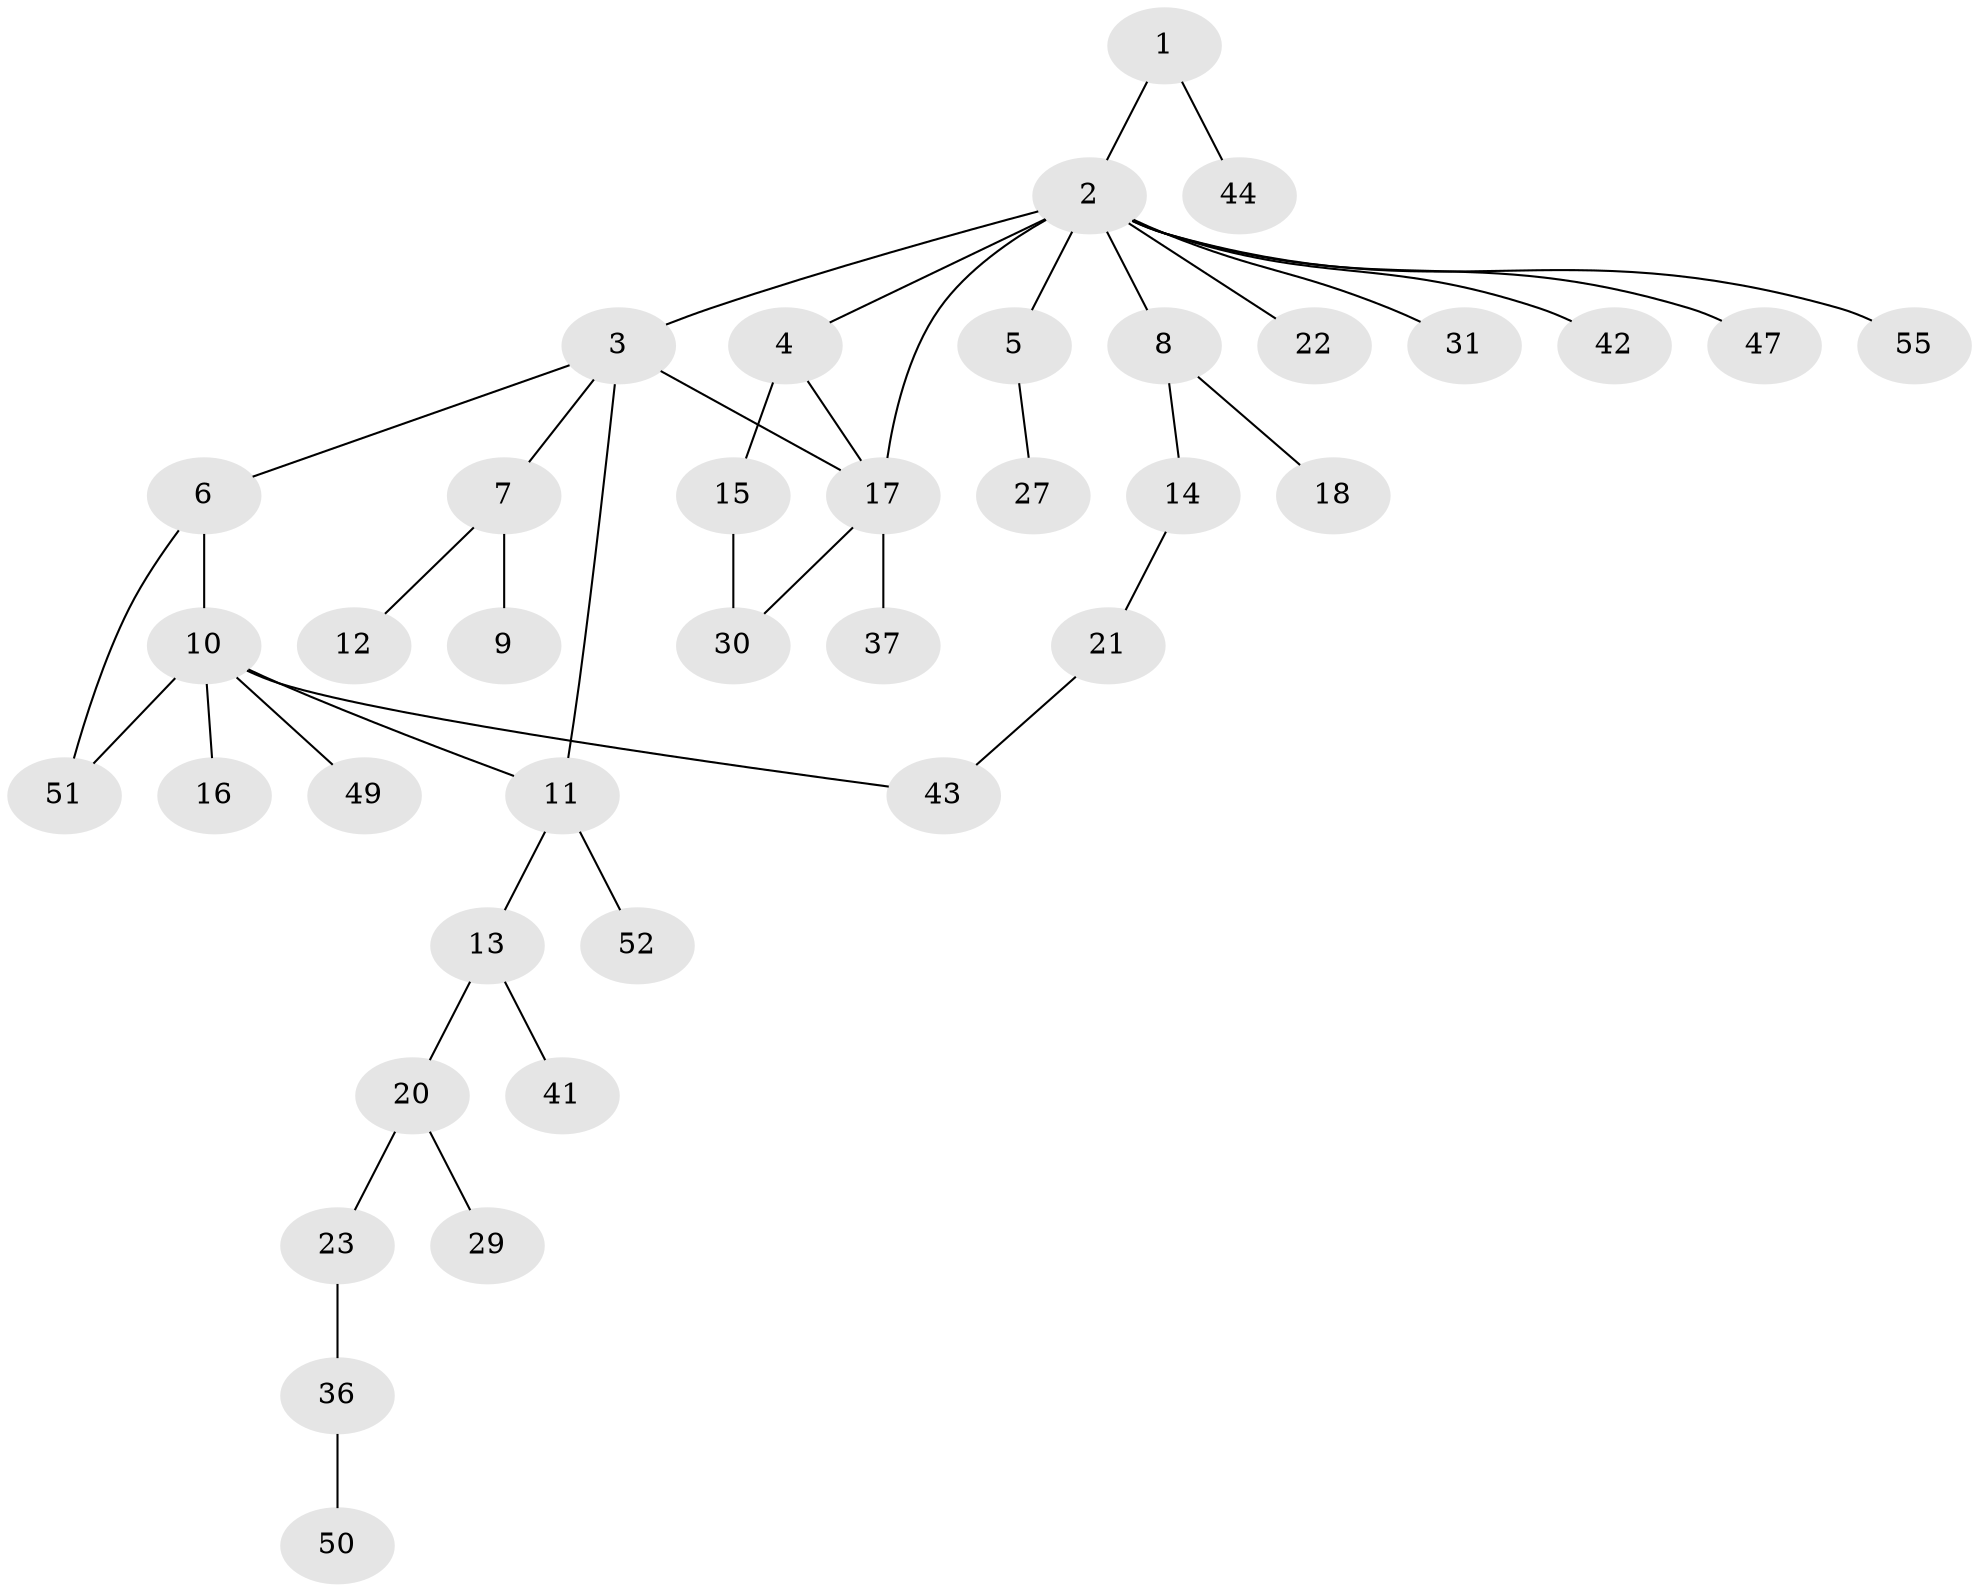 // original degree distribution, {3: 0.07272727272727272, 9: 0.01818181818181818, 5: 0.01818181818181818, 4: 0.14545454545454545, 2: 0.2727272727272727, 1: 0.43636363636363634, 6: 0.03636363636363636}
// Generated by graph-tools (version 1.1) at 2025/10/02/27/25 16:10:56]
// undirected, 38 vertices, 43 edges
graph export_dot {
graph [start="1"]
  node [color=gray90,style=filled];
  1 [super="+54"];
  2 [super="+25"];
  3 [super="+28"];
  4;
  5;
  6 [super="+53"];
  7;
  8 [super="+35"];
  9;
  10 [super="+33"];
  11;
  12;
  13 [super="+46"];
  14 [super="+19"];
  15;
  16 [super="+40"];
  17 [super="+32"];
  18;
  20 [super="+45"];
  21 [super="+26"];
  22;
  23 [super="+24"];
  27 [super="+34"];
  29 [super="+38"];
  30 [super="+48"];
  31;
  36;
  37 [super="+39"];
  41;
  42;
  43;
  44;
  47;
  49;
  50;
  51;
  52;
  55;
  1 -- 2;
  1 -- 44;
  2 -- 3;
  2 -- 4 [weight=2];
  2 -- 5;
  2 -- 8;
  2 -- 22;
  2 -- 42;
  2 -- 17 [weight=2];
  2 -- 55;
  2 -- 31;
  2 -- 47;
  3 -- 6;
  3 -- 7;
  3 -- 11;
  3 -- 17;
  4 -- 15;
  4 -- 17;
  5 -- 27;
  6 -- 10;
  6 -- 51;
  7 -- 9;
  7 -- 12;
  8 -- 14;
  8 -- 18;
  10 -- 11;
  10 -- 16;
  10 -- 49;
  10 -- 51;
  10 -- 43;
  11 -- 13;
  11 -- 52;
  13 -- 20;
  13 -- 41;
  14 -- 21;
  15 -- 30;
  17 -- 37;
  17 -- 30;
  20 -- 23;
  20 -- 29;
  21 -- 43;
  23 -- 36;
  36 -- 50;
}
